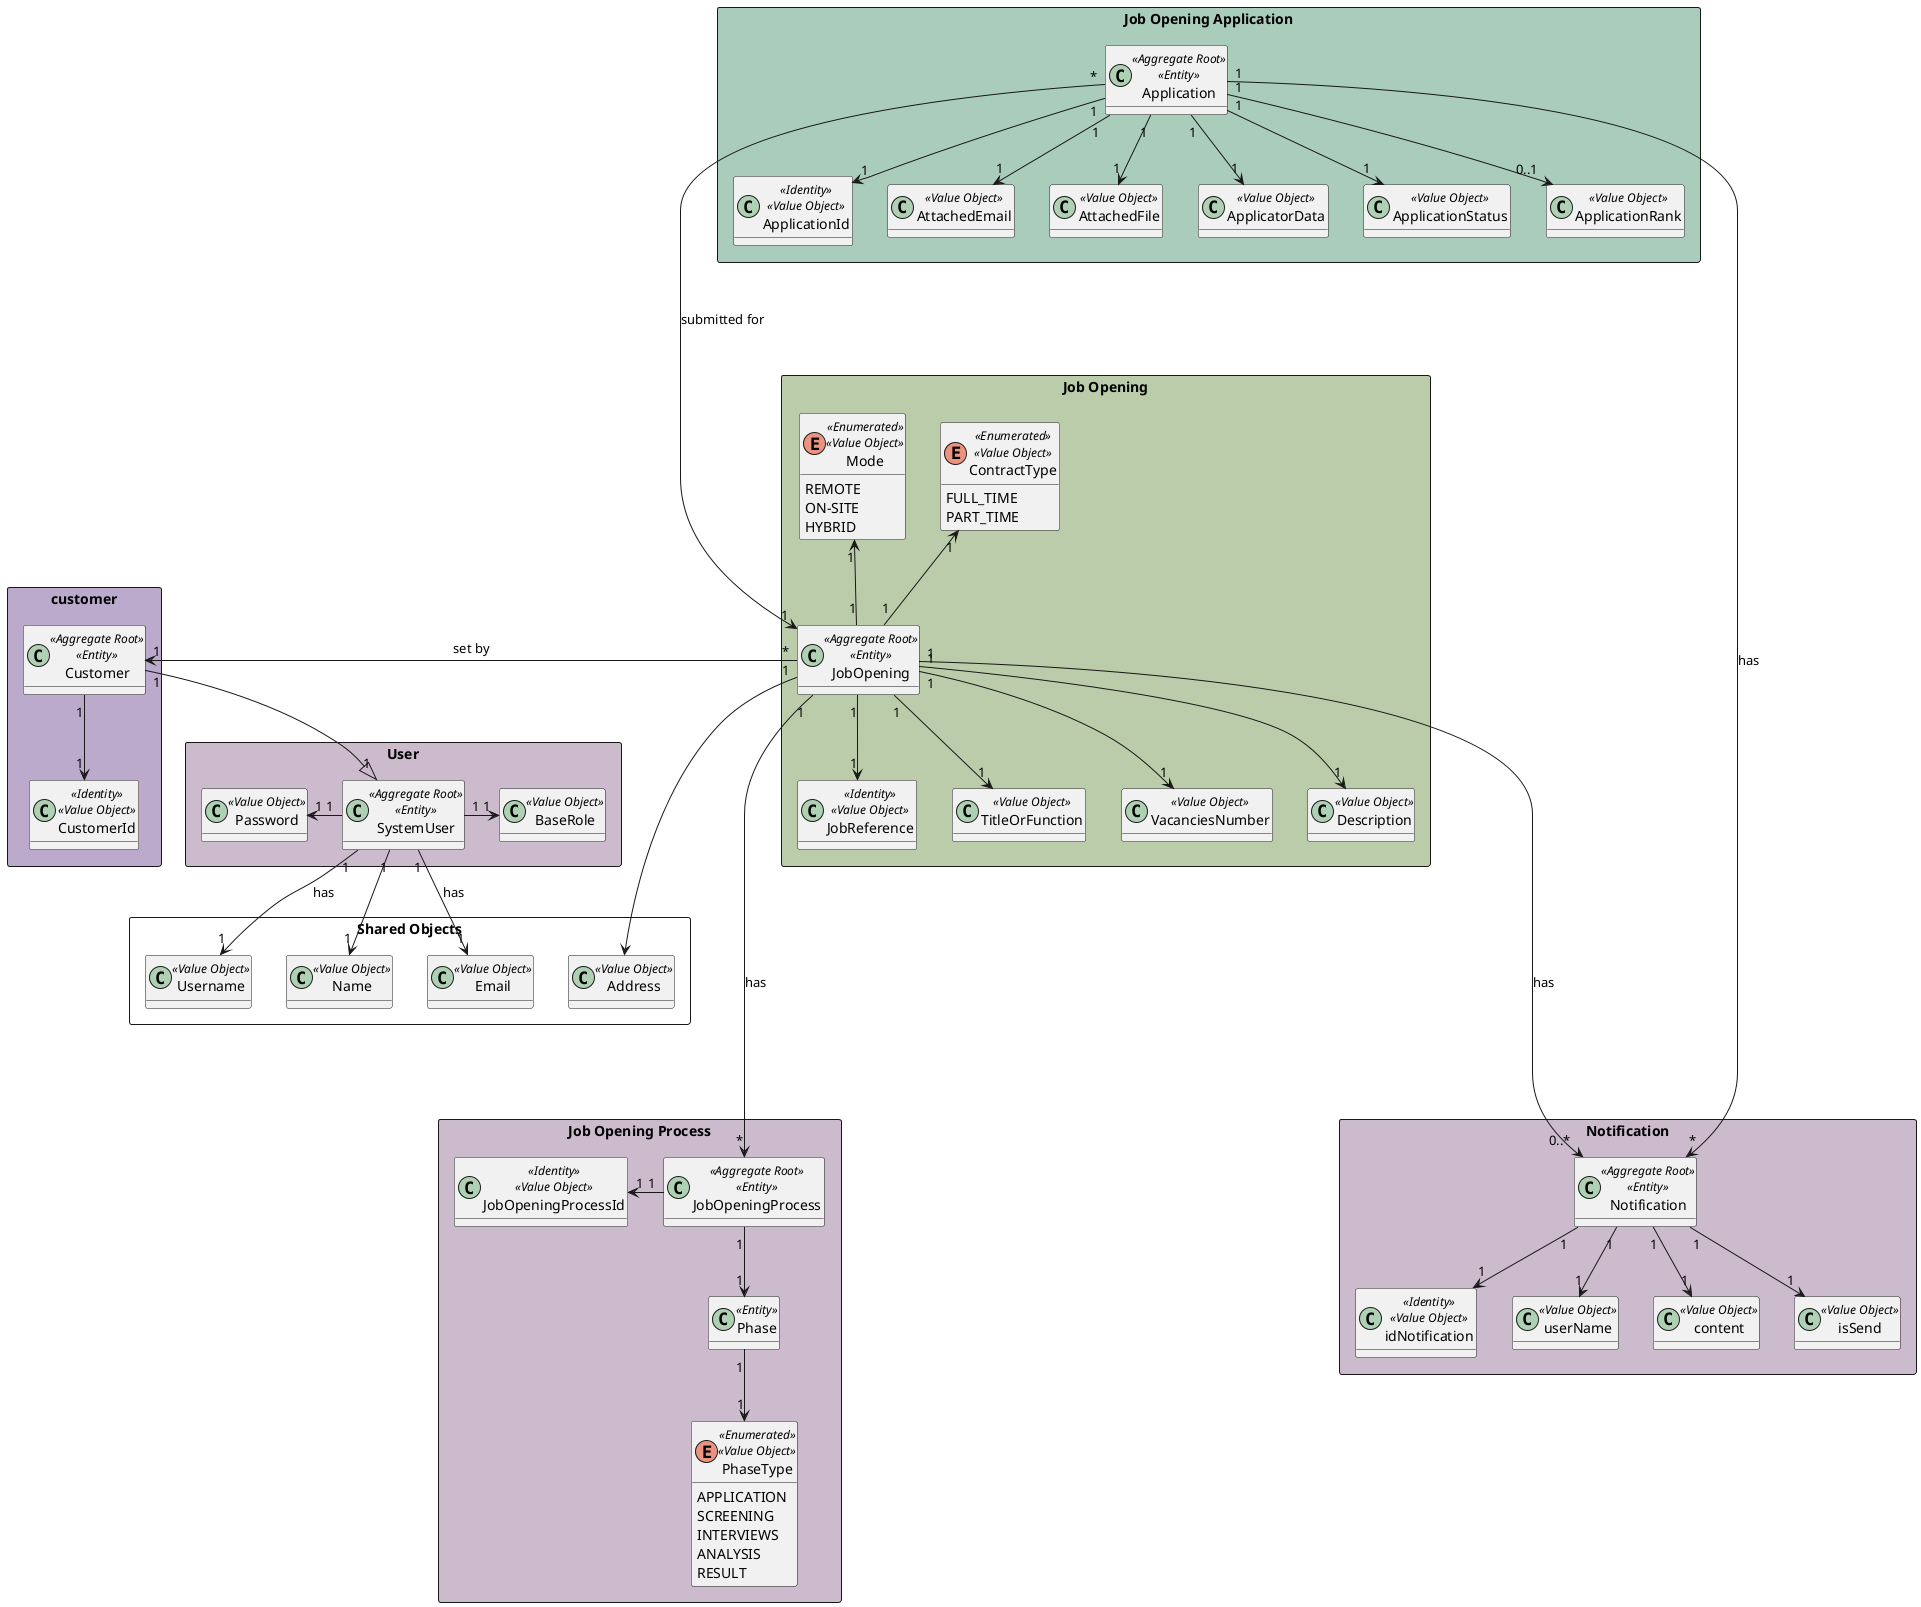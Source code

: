 @startuml
'https://plantuml.com/class-diagram

hide methods

rectangle "Job Opening" #bbccaa {

    class JobOpening<<Aggregate Root>><<Entity>>{}

    class JobReference<<Identity>><<Value Object>>{}

    class TitleOrFunction<<Value Object>>{}

    enum ContractType<<Enumerated>><<Value Object>>{
        FULL_TIME
        PART_TIME
    }

    enum Mode<<Enumerated>><<Value Object>>{
        REMOTE
        ON-SITE
        HYBRID
        }


    class VacanciesNumber<<Value Object>>{}

    class Description<<Value Object>>{}

}


rectangle "Job Opening Application" #aaccbb {

    class Application<<Aggregate Root>><<Entity>>{}

    class ApplicationId<<Identity>><<Value Object>>{}

    class AttachedEmail<<Value Object>>{}

    class AttachedFile<<Value Object>>{}

    class ApplicatorData<<Value Object>>{}

    class ApplicationStatus<<Value Object>>{}

    class ApplicationRank<<Value Object>>{}

}

rectangle " Notification " #ccbbcc {

    class Notification<<Aggregate Root>><<Entity>>{}
    class idNotification<<Identity>><<Value Object>>{}
    class userName<<Value Object>>{}
    class content<<Value Object>>{}
    class isSend<<Value Object>>{}

}



rectangle "Job Opening Process" #ccbbcc{
    class JobOpeningProcess<<Aggregate Root>><<Entity>>{}
    class JobOpeningProcessId<<Identity>><<Value Object>>{}
'    class JobOpeningProcessStatus<<Value Object>>{}
'    class JobOpeningProcessStage<<Value Object>>{}
    class Phase<<Entity>>{
        }
    enum PhaseType<<Enumerated>><<Value Object>>{
        APPLICATION
        SCREENING
        INTERVIEWS
        ANALYSIS
        RESULT
    }
}



rectangle customer #bbaacc{
    class Customer <<Aggregate Root>><<Entity>>{}
    class CustomerId<<Identity>><<Value Object>>{}
}


rectangle "Shared Objects" {

    class Email <<Value Object>>
    class Username <<Value Object>>
    class Address <<Value Object>>
    class Name<<Value Object>>{}

}



rectangle "User" #ccbbcc {
    class SystemUser <<Aggregate Root>><<Entity>>{}
    class Password<<Value Object>>{}
    class BaseRole<<Value Object>>{}

    SystemUser "1" --> "1" Email: has
    SystemUser "1" --> "1" Username: has
    SystemUser "1" -up> "1" Password
    SystemUser "1" --> "1" Name
    SystemUser "1" -> "1" BaseRole
    Customer "1" --|> "1" SystemUser

}

'
'rectangle "Job Opening Interview" #ccbbaa {
'    class JobInterview <<Aggregate Root>><<Entity>>{}
'    class JobInterviewId<<Identity>><<Value Object>>{}
'    class InterviewDate<<Value Object>>{}
'    class InterviewTime<<Value Object>>{}
'    class Score<<Value Object>>{}
'    class InterviewResult<<Value Object>>{}
'}

'
'JobInterview "1" -up-> "1" JobInterviewId
'JobInterview "1" -up-> "1" InterviewDate
'JobInterview "1" --> "1" InterviewTime
'JobInterview "1" -> "1" Score
'JobInterview "1" --> "1" InterviewResult
'
'Application "1" -up-> "1" JobInterview




JobReference "1" <-up- "1" JobOpening
TitleOrFunction "1" <-up- "1" JobOpening
ContractType "1" <-- "1" JobOpening
Mode "1" <-- "1" JobOpening
Description "1" <-up- "1" JobOpening
VacanciesNumber "1" <-up- "1" JobOpening



Application "1" --> "1" ApplicationId
Application "1" --> "1" AttachedEmail
Application "1" --> "1" AttachedFile
Application "1" --> "1" ApplicatorData
Application "*" -----> "1" JobOpening : submitted for
Application "1" --> "1" ApplicationStatus
Application "1" --> "0..1" ApplicationRank
Application "1" --> "*" Notification : has

JobOpeningProcess "1" -left-> "1" JobOpeningProcessId
JobOpening "1" -----> "*" JobOpeningProcess : has
JobOpeningProcess "1" --> "1" Phase
Phase "1" --> "1" PhaseType

Notification "1" --> "1" idNotification
Notification "1" --> "1" userName
Notification "1" --> "1" content
Notification "1" --> "1" isSend

JobOpening "1" -----> "0..*" Notification : has

Customer "1" --> "1" CustomerId

JobOpening "*" -> "1" Customer : set by
JobOpening "1" --> Address



@enduml